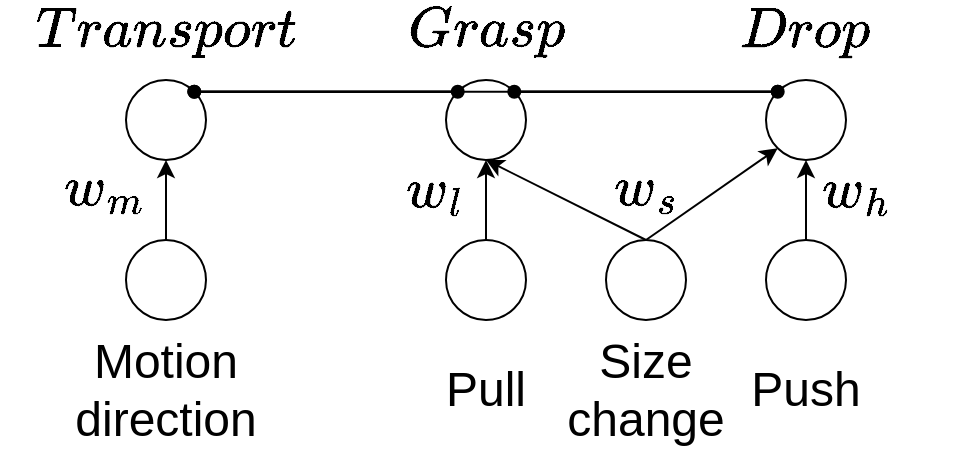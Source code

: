 <mxfile version="16.2.7" type="device"><diagram id="SR3dOq3mYFdKCBTfeWiu" name="Page-1"><mxGraphModel dx="2004" dy="1062" grid="1" gridSize="10" guides="1" tooltips="1" connect="1" arrows="1" fold="1" page="1" pageScale="1" pageWidth="1169" pageHeight="827" math="1" shadow="0"><root><mxCell id="0"/><mxCell id="1" parent="0"/><mxCell id="gZf-m7fnm2Uq9QWKPgSB-16" style="edgeStyle=none;rounded=0;orthogonalLoop=1;jettySize=auto;html=1;exitX=1;exitY=0;exitDx=0;exitDy=0;entryX=0;entryY=0;entryDx=0;entryDy=0;endArrow=oval;endFill=1;" edge="1" parent="1" source="gZf-m7fnm2Uq9QWKPgSB-1" target="gZf-m7fnm2Uq9QWKPgSB-3"><mxGeometry relative="1" as="geometry"/></mxCell><mxCell id="gZf-m7fnm2Uq9QWKPgSB-1" value="" style="ellipse;whiteSpace=wrap;html=1;aspect=fixed;" vertex="1" parent="1"><mxGeometry x="120" y="80" width="40" height="40" as="geometry"/></mxCell><mxCell id="gZf-m7fnm2Uq9QWKPgSB-17" style="edgeStyle=none;rounded=0;orthogonalLoop=1;jettySize=auto;html=1;exitX=0;exitY=0;exitDx=0;exitDy=0;entryX=1;entryY=0;entryDx=0;entryDy=0;endArrow=oval;endFill=1;" edge="1" parent="1" source="gZf-m7fnm2Uq9QWKPgSB-2" target="gZf-m7fnm2Uq9QWKPgSB-1"><mxGeometry relative="1" as="geometry"/></mxCell><mxCell id="gZf-m7fnm2Uq9QWKPgSB-2" value="" style="ellipse;whiteSpace=wrap;html=1;aspect=fixed;" vertex="1" parent="1"><mxGeometry x="280" y="80" width="40" height="40" as="geometry"/></mxCell><mxCell id="gZf-m7fnm2Uq9QWKPgSB-19" style="edgeStyle=none;rounded=0;orthogonalLoop=1;jettySize=auto;html=1;exitX=0;exitY=0;exitDx=0;exitDy=0;entryX=1;entryY=0;entryDx=0;entryDy=0;endArrow=oval;endFill=1;" edge="1" parent="1" source="gZf-m7fnm2Uq9QWKPgSB-3" target="gZf-m7fnm2Uq9QWKPgSB-2"><mxGeometry relative="1" as="geometry"/></mxCell><mxCell id="gZf-m7fnm2Uq9QWKPgSB-3" value="" style="ellipse;whiteSpace=wrap;html=1;aspect=fixed;" vertex="1" parent="1"><mxGeometry x="440" y="80" width="40" height="40" as="geometry"/></mxCell><mxCell id="gZf-m7fnm2Uq9QWKPgSB-9" style="edgeStyle=orthogonalEdgeStyle;rounded=0;orthogonalLoop=1;jettySize=auto;html=1;exitX=0.5;exitY=0;exitDx=0;exitDy=0;entryX=0.5;entryY=1;entryDx=0;entryDy=0;" edge="1" parent="1" source="gZf-m7fnm2Uq9QWKPgSB-5" target="gZf-m7fnm2Uq9QWKPgSB-1"><mxGeometry relative="1" as="geometry"/></mxCell><mxCell id="gZf-m7fnm2Uq9QWKPgSB-5" value="" style="ellipse;whiteSpace=wrap;html=1;aspect=fixed;" vertex="1" parent="1"><mxGeometry x="120" y="160" width="40" height="40" as="geometry"/></mxCell><mxCell id="gZf-m7fnm2Uq9QWKPgSB-11" style="edgeStyle=orthogonalEdgeStyle;rounded=0;orthogonalLoop=1;jettySize=auto;html=1;exitX=0.5;exitY=0;exitDx=0;exitDy=0;entryX=0.5;entryY=1;entryDx=0;entryDy=0;" edge="1" parent="1" source="gZf-m7fnm2Uq9QWKPgSB-6" target="gZf-m7fnm2Uq9QWKPgSB-2"><mxGeometry relative="1" as="geometry"/></mxCell><mxCell id="gZf-m7fnm2Uq9QWKPgSB-6" value="" style="ellipse;whiteSpace=wrap;html=1;aspect=fixed;" vertex="1" parent="1"><mxGeometry x="280" y="160" width="40" height="40" as="geometry"/></mxCell><mxCell id="gZf-m7fnm2Uq9QWKPgSB-13" style="rounded=0;orthogonalLoop=1;jettySize=auto;html=1;exitX=0.5;exitY=0;exitDx=0;exitDy=0;entryX=0;entryY=1;entryDx=0;entryDy=0;" edge="1" parent="1" source="gZf-m7fnm2Uq9QWKPgSB-7" target="gZf-m7fnm2Uq9QWKPgSB-3"><mxGeometry relative="1" as="geometry"/></mxCell><mxCell id="gZf-m7fnm2Uq9QWKPgSB-14" style="edgeStyle=none;rounded=0;orthogonalLoop=1;jettySize=auto;html=1;exitX=0.5;exitY=0;exitDx=0;exitDy=0;entryX=0.5;entryY=1;entryDx=0;entryDy=0;" edge="1" parent="1" source="gZf-m7fnm2Uq9QWKPgSB-7" target="gZf-m7fnm2Uq9QWKPgSB-2"><mxGeometry relative="1" as="geometry"/></mxCell><mxCell id="gZf-m7fnm2Uq9QWKPgSB-7" value="" style="ellipse;whiteSpace=wrap;html=1;aspect=fixed;" vertex="1" parent="1"><mxGeometry x="360" y="160" width="40" height="40" as="geometry"/></mxCell><mxCell id="gZf-m7fnm2Uq9QWKPgSB-12" style="edgeStyle=orthogonalEdgeStyle;rounded=0;orthogonalLoop=1;jettySize=auto;html=1;exitX=0.5;exitY=0;exitDx=0;exitDy=0;entryX=0.5;entryY=1;entryDx=0;entryDy=0;" edge="1" parent="1" source="gZf-m7fnm2Uq9QWKPgSB-8" target="gZf-m7fnm2Uq9QWKPgSB-3"><mxGeometry relative="1" as="geometry"/></mxCell><mxCell id="gZf-m7fnm2Uq9QWKPgSB-8" value="" style="ellipse;whiteSpace=wrap;html=1;aspect=fixed;" vertex="1" parent="1"><mxGeometry x="440" y="160" width="40" height="40" as="geometry"/></mxCell><mxCell id="gZf-m7fnm2Uq9QWKPgSB-20" style="edgeStyle=none;rounded=0;orthogonalLoop=1;jettySize=auto;html=1;exitX=0;exitY=0;exitDx=0;exitDy=0;entryX=1;entryY=0;entryDx=0;entryDy=0;endArrow=oval;endFill=1;" edge="1" parent="1" source="gZf-m7fnm2Uq9QWKPgSB-3" target="gZf-m7fnm2Uq9QWKPgSB-1"><mxGeometry relative="1" as="geometry"/></mxCell><mxCell id="gZf-m7fnm2Uq9QWKPgSB-15" style="edgeStyle=none;rounded=0;orthogonalLoop=1;jettySize=auto;html=1;exitX=1;exitY=0;exitDx=0;exitDy=0;entryX=0;entryY=0;entryDx=0;entryDy=0;endArrow=oval;endFill=1;" edge="1" parent="1" source="gZf-m7fnm2Uq9QWKPgSB-1" target="gZf-m7fnm2Uq9QWKPgSB-2"><mxGeometry relative="1" as="geometry"/></mxCell><mxCell id="gZf-m7fnm2Uq9QWKPgSB-18" style="edgeStyle=none;rounded=0;orthogonalLoop=1;jettySize=auto;html=1;exitX=1;exitY=0;exitDx=0;exitDy=0;entryX=0;entryY=0;entryDx=0;entryDy=0;endArrow=oval;endFill=1;" edge="1" parent="1" source="gZf-m7fnm2Uq9QWKPgSB-2" target="gZf-m7fnm2Uq9QWKPgSB-3"><mxGeometry relative="1" as="geometry"/></mxCell><mxCell id="gZf-m7fnm2Uq9QWKPgSB-22" value="&lt;font style=&quot;font-size: 24px&quot;&gt;$$Transport$$&lt;/font&gt;" style="text;html=1;strokeColor=none;fillColor=none;align=center;verticalAlign=middle;whiteSpace=wrap;rounded=0;" vertex="1" parent="1"><mxGeometry x="110" y="40" width="60" height="30" as="geometry"/></mxCell><mxCell id="gZf-m7fnm2Uq9QWKPgSB-23" value="&lt;font style=&quot;font-size: 24px&quot;&gt;$$Grasp$$&lt;/font&gt;" style="text;html=1;strokeColor=none;fillColor=none;align=center;verticalAlign=middle;whiteSpace=wrap;rounded=0;" vertex="1" parent="1"><mxGeometry x="270" y="40" width="60" height="30" as="geometry"/></mxCell><mxCell id="gZf-m7fnm2Uq9QWKPgSB-24" value="&lt;font style=&quot;font-size: 24px&quot;&gt;$$Drop$$&lt;/font&gt;" style="text;html=1;strokeColor=none;fillColor=none;align=center;verticalAlign=middle;whiteSpace=wrap;rounded=0;" vertex="1" parent="1"><mxGeometry x="430" y="40" width="60" height="30" as="geometry"/></mxCell><mxCell id="gZf-m7fnm2Uq9QWKPgSB-25" value="&lt;font style=&quot;font-size: 24px&quot;&gt;Motion direction&lt;br&gt;&lt;/font&gt;" style="text;html=1;strokeColor=none;fillColor=none;align=center;verticalAlign=middle;whiteSpace=wrap;rounded=0;" vertex="1" parent="1"><mxGeometry x="110" y="220" width="60" height="30" as="geometry"/></mxCell><mxCell id="gZf-m7fnm2Uq9QWKPgSB-27" value="&lt;font style=&quot;font-size: 24px&quot;&gt;Pull&lt;br&gt;&lt;/font&gt;" style="text;html=1;strokeColor=none;fillColor=none;align=center;verticalAlign=middle;whiteSpace=wrap;rounded=0;" vertex="1" parent="1"><mxGeometry x="270" y="220" width="60" height="30" as="geometry"/></mxCell><mxCell id="gZf-m7fnm2Uq9QWKPgSB-28" value="&lt;font style=&quot;font-size: 24px&quot;&gt;Size change&lt;br&gt;&lt;/font&gt;" style="text;html=1;strokeColor=none;fillColor=none;align=center;verticalAlign=middle;whiteSpace=wrap;rounded=0;" vertex="1" parent="1"><mxGeometry x="350" y="220" width="60" height="30" as="geometry"/></mxCell><mxCell id="gZf-m7fnm2Uq9QWKPgSB-29" value="&lt;font style=&quot;font-size: 24px&quot;&gt;Push&lt;br&gt;&lt;/font&gt;" style="text;html=1;strokeColor=none;fillColor=none;align=center;verticalAlign=middle;whiteSpace=wrap;rounded=0;" vertex="1" parent="1"><mxGeometry x="430" y="220" width="60" height="30" as="geometry"/></mxCell><mxCell id="gZf-m7fnm2Uq9QWKPgSB-30" value="&lt;font style=&quot;font-size: 24px&quot;&gt;$$w_m$$&lt;br&gt;&lt;/font&gt;" style="text;html=1;strokeColor=none;fillColor=none;align=center;verticalAlign=middle;whiteSpace=wrap;rounded=0;" vertex="1" parent="1"><mxGeometry x="84" y="134" width="50" height="30" as="geometry"/></mxCell><mxCell id="gZf-m7fnm2Uq9QWKPgSB-31" value="&lt;font style=&quot;font-size: 24px&quot;&gt;$$w_l$$&lt;br&gt;&lt;/font&gt;" style="text;html=1;strokeColor=none;fillColor=none;align=center;verticalAlign=middle;whiteSpace=wrap;rounded=0;" vertex="1" parent="1"><mxGeometry x="249" y="135" width="50" height="30" as="geometry"/></mxCell><mxCell id="gZf-m7fnm2Uq9QWKPgSB-32" value="&lt;font style=&quot;font-size: 24px&quot;&gt;$$w_h$$&lt;br&gt;&lt;/font&gt;" style="text;html=1;strokeColor=none;fillColor=none;align=center;verticalAlign=middle;whiteSpace=wrap;rounded=0;" vertex="1" parent="1"><mxGeometry x="460" y="135" width="50" height="30" as="geometry"/></mxCell><mxCell id="gZf-m7fnm2Uq9QWKPgSB-34" value="&lt;font style=&quot;font-size: 24px&quot;&gt;$$w_s$$&lt;br&gt;&lt;/font&gt;" style="text;html=1;strokeColor=none;fillColor=none;align=center;verticalAlign=middle;whiteSpace=wrap;rounded=0;" vertex="1" parent="1"><mxGeometry x="355" y="134" width="50" height="30" as="geometry"/></mxCell></root></mxGraphModel></diagram></mxfile>